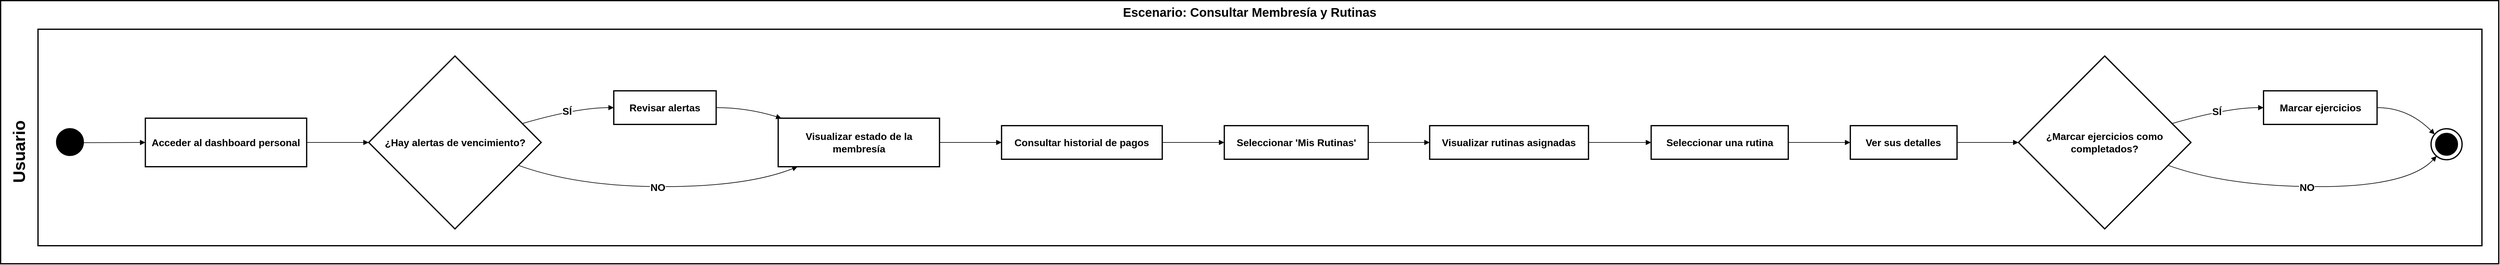<mxfile version="28.0.6">
  <diagram name="Page-1" id="ACaN3R1pOOBiM1GDDoXo">
    <mxGraphModel dx="1144" dy="660" grid="1" gridSize="10" guides="1" tooltips="1" connect="1" arrows="1" fold="1" page="1" pageScale="1" pageWidth="850" pageHeight="1100" math="0" shadow="0">
      <root>
        <mxCell id="0" />
        <mxCell id="1" parent="0" />
        <mxCell id="DbT_9PZFAlHcxEYZWK9D-1" value="Escenario: Consultar Membresía y Rutinas" style="whiteSpace=wrap;strokeWidth=2;verticalAlign=top;fontSize=20;fontStyle=1" parent="1" vertex="1">
          <mxGeometry x="20" y="20" width="4009" height="423" as="geometry" />
        </mxCell>
        <mxCell id="DbT_9PZFAlHcxEYZWK9D-2" value="" style="whiteSpace=wrap;strokeWidth=2;verticalAlign=top;" parent="DbT_9PZFAlHcxEYZWK9D-1" vertex="1">
          <mxGeometry x="60" y="46" width="3922" height="348" as="geometry" />
        </mxCell>
        <mxCell id="DbT_9PZFAlHcxEYZWK9D-3" value="" style="ellipse;aspect=fixed;strokeWidth=2;whiteSpace=wrap;fillColor=#000000;" parent="DbT_9PZFAlHcxEYZWK9D-2" vertex="1">
          <mxGeometry x="29.871" y="160" width="42.814" height="42.814" as="geometry" />
        </mxCell>
        <mxCell id="DbT_9PZFAlHcxEYZWK9D-4" value="Acceder al dashboard personal" style="whiteSpace=wrap;strokeWidth=2;fontSize=16;fontStyle=1" parent="DbT_9PZFAlHcxEYZWK9D-2" vertex="1">
          <mxGeometry x="172.253" y="143" width="258.878" height="78" as="geometry" />
        </mxCell>
        <mxCell id="DbT_9PZFAlHcxEYZWK9D-5" value="¿Hay alertas de vencimiento?" style="rhombus;strokeWidth=2;whiteSpace=wrap;fontSize=16;fontStyle=1" parent="DbT_9PZFAlHcxEYZWK9D-2" vertex="1">
          <mxGeometry x="530.7" y="43" width="276.8" height="278" as="geometry" />
        </mxCell>
        <mxCell id="DbT_9PZFAlHcxEYZWK9D-6" value="Revisar alertas" style="whiteSpace=wrap;strokeWidth=2;fontSize=16;fontStyle=1" parent="DbT_9PZFAlHcxEYZWK9D-2" vertex="1">
          <mxGeometry x="923.995" y="99" width="164.288" height="54" as="geometry" />
        </mxCell>
        <mxCell id="DbT_9PZFAlHcxEYZWK9D-7" value="Visualizar estado de la membresía" style="whiteSpace=wrap;strokeWidth=2;fontSize=16;fontStyle=1" parent="DbT_9PZFAlHcxEYZWK9D-2" vertex="1">
          <mxGeometry x="1187.851" y="143" width="258.878" height="78" as="geometry" />
        </mxCell>
        <mxCell id="DbT_9PZFAlHcxEYZWK9D-8" value="Consultar historial de pagos" style="whiteSpace=wrap;strokeWidth=2;fontSize=16;fontStyle=1" parent="DbT_9PZFAlHcxEYZWK9D-2" vertex="1">
          <mxGeometry x="1546.298" y="155" width="257.882" height="54" as="geometry" />
        </mxCell>
        <mxCell id="DbT_9PZFAlHcxEYZWK9D-9" value="Seleccionar &#39;Mis Rutinas&#39;" style="whiteSpace=wrap;strokeWidth=2;fontSize=16;fontStyle=1" parent="DbT_9PZFAlHcxEYZWK9D-2" vertex="1">
          <mxGeometry x="1903.748" y="155" width="230.999" height="54" as="geometry" />
        </mxCell>
        <mxCell id="DbT_9PZFAlHcxEYZWK9D-10" value="Visualizar rutinas asignadas" style="whiteSpace=wrap;strokeWidth=2;fontSize=16;fontStyle=1" parent="DbT_9PZFAlHcxEYZWK9D-2" vertex="1">
          <mxGeometry x="2233.32" y="155" width="254.895" height="54" as="geometry" />
        </mxCell>
        <mxCell id="DbT_9PZFAlHcxEYZWK9D-11" value="Seleccionar una rutina" style="whiteSpace=wrap;strokeWidth=2;fontSize=16;fontStyle=1" parent="DbT_9PZFAlHcxEYZWK9D-2" vertex="1">
          <mxGeometry x="2588.779" y="155" width="220.046" height="54" as="geometry" />
        </mxCell>
        <mxCell id="DbT_9PZFAlHcxEYZWK9D-12" value="Ver sus detalles" style="whiteSpace=wrap;strokeWidth=2;fontSize=16;fontStyle=1" parent="DbT_9PZFAlHcxEYZWK9D-2" vertex="1">
          <mxGeometry x="2908.394" y="155" width="171.258" height="54" as="geometry" />
        </mxCell>
        <mxCell id="DbT_9PZFAlHcxEYZWK9D-13" value="¿Marcar ejercicios como completados?" style="rhombus;strokeWidth=2;whiteSpace=wrap;fontSize=16;fontStyle=1" parent="DbT_9PZFAlHcxEYZWK9D-2" vertex="1">
          <mxGeometry x="3178.224" y="43" width="276.8" height="278" as="geometry" />
        </mxCell>
        <mxCell id="DbT_9PZFAlHcxEYZWK9D-14" value="Marcar ejercicios" style="whiteSpace=wrap;strokeWidth=2;fontSize=16;fontStyle=1" parent="DbT_9PZFAlHcxEYZWK9D-2" vertex="1">
          <mxGeometry x="3571.519" y="99" width="182.21" height="54" as="geometry" />
        </mxCell>
        <mxCell id="DbT_9PZFAlHcxEYZWK9D-15" value="" style="ellipse;aspect=fixed;strokeWidth=2;whiteSpace=wrap;fontSize=60;" parent="DbT_9PZFAlHcxEYZWK9D-2" vertex="1">
          <mxGeometry x="3840.354" y="160" width="49.784" height="49.784" as="geometry" />
        </mxCell>
        <mxCell id="DbT_9PZFAlHcxEYZWK9D-16" value="" style="curved=1;startArrow=none;endArrow=block;exitX=1;exitY=0.53;entryX=0;entryY=0.5;rounded=0;" parent="DbT_9PZFAlHcxEYZWK9D-2" source="DbT_9PZFAlHcxEYZWK9D-3" target="DbT_9PZFAlHcxEYZWK9D-4" edge="1">
          <mxGeometry relative="1" as="geometry">
            <Array as="points" />
          </mxGeometry>
        </mxCell>
        <mxCell id="DbT_9PZFAlHcxEYZWK9D-17" value="" style="curved=1;startArrow=none;endArrow=block;exitX=1;exitY=0.5;entryX=0;entryY=0.5;rounded=0;" parent="DbT_9PZFAlHcxEYZWK9D-2" source="DbT_9PZFAlHcxEYZWK9D-4" target="DbT_9PZFAlHcxEYZWK9D-5" edge="1">
          <mxGeometry relative="1" as="geometry">
            <Array as="points" />
          </mxGeometry>
        </mxCell>
        <mxCell id="DbT_9PZFAlHcxEYZWK9D-18" value="SÍ" style="curved=1;startArrow=none;endArrow=block;exitX=1;exitY=0.36;entryX=0;entryY=0.5;rounded=0;fontSize=16;fontStyle=1" parent="DbT_9PZFAlHcxEYZWK9D-2" source="DbT_9PZFAlHcxEYZWK9D-5" target="DbT_9PZFAlHcxEYZWK9D-6" edge="1">
          <mxGeometry relative="1" as="geometry">
            <Array as="points">
              <mxPoint x="865.25" y="126" />
            </Array>
          </mxGeometry>
        </mxCell>
        <mxCell id="DbT_9PZFAlHcxEYZWK9D-19" value="" style="curved=1;startArrow=none;endArrow=block;exitX=1;exitY=0.5;entryX=0.02;entryY=0;rounded=0;" parent="DbT_9PZFAlHcxEYZWK9D-2" source="DbT_9PZFAlHcxEYZWK9D-6" target="DbT_9PZFAlHcxEYZWK9D-7" edge="1">
          <mxGeometry relative="1" as="geometry">
            <Array as="points">
              <mxPoint x="1138.067" y="126" />
            </Array>
          </mxGeometry>
        </mxCell>
        <mxCell id="DbT_9PZFAlHcxEYZWK9D-20" value="NO" style="curved=1;startArrow=none;endArrow=block;exitX=1;exitY=0.68;entryX=0.12;entryY=1;rounded=0;fontSize=16;fontStyle=1" parent="DbT_9PZFAlHcxEYZWK9D-2" source="DbT_9PZFAlHcxEYZWK9D-5" target="DbT_9PZFAlHcxEYZWK9D-7" edge="1">
          <mxGeometry relative="1" as="geometry">
            <Array as="points">
              <mxPoint x="865.25" y="253" />
              <mxPoint x="1138.067" y="253" />
            </Array>
          </mxGeometry>
        </mxCell>
        <mxCell id="DbT_9PZFAlHcxEYZWK9D-21" value="" style="curved=1;startArrow=none;endArrow=block;exitX=1;exitY=0.5;entryX=0;entryY=0.5;rounded=0;" parent="DbT_9PZFAlHcxEYZWK9D-2" source="DbT_9PZFAlHcxEYZWK9D-7" target="DbT_9PZFAlHcxEYZWK9D-8" edge="1">
          <mxGeometry relative="1" as="geometry">
            <Array as="points" />
          </mxGeometry>
        </mxCell>
        <mxCell id="DbT_9PZFAlHcxEYZWK9D-22" value="" style="curved=1;startArrow=none;endArrow=block;exitX=1;exitY=0.5;entryX=0;entryY=0.5;rounded=0;" parent="DbT_9PZFAlHcxEYZWK9D-2" source="DbT_9PZFAlHcxEYZWK9D-8" target="DbT_9PZFAlHcxEYZWK9D-9" edge="1">
          <mxGeometry relative="1" as="geometry">
            <Array as="points" />
          </mxGeometry>
        </mxCell>
        <mxCell id="DbT_9PZFAlHcxEYZWK9D-23" value="" style="curved=1;startArrow=none;endArrow=block;exitX=1;exitY=0.5;entryX=0;entryY=0.5;rounded=0;" parent="DbT_9PZFAlHcxEYZWK9D-2" source="DbT_9PZFAlHcxEYZWK9D-9" target="DbT_9PZFAlHcxEYZWK9D-10" edge="1">
          <mxGeometry relative="1" as="geometry">
            <Array as="points" />
          </mxGeometry>
        </mxCell>
        <mxCell id="DbT_9PZFAlHcxEYZWK9D-24" value="" style="curved=1;startArrow=none;endArrow=block;exitX=1;exitY=0.5;entryX=0;entryY=0.5;rounded=0;" parent="DbT_9PZFAlHcxEYZWK9D-2" source="DbT_9PZFAlHcxEYZWK9D-10" target="DbT_9PZFAlHcxEYZWK9D-11" edge="1">
          <mxGeometry relative="1" as="geometry">
            <Array as="points" />
          </mxGeometry>
        </mxCell>
        <mxCell id="DbT_9PZFAlHcxEYZWK9D-25" value="" style="curved=1;startArrow=none;endArrow=block;exitX=1;exitY=0.5;entryX=0;entryY=0.5;rounded=0;" parent="DbT_9PZFAlHcxEYZWK9D-2" source="DbT_9PZFAlHcxEYZWK9D-11" target="DbT_9PZFAlHcxEYZWK9D-12" edge="1">
          <mxGeometry relative="1" as="geometry">
            <Array as="points" />
          </mxGeometry>
        </mxCell>
        <mxCell id="DbT_9PZFAlHcxEYZWK9D-26" value="" style="curved=1;startArrow=none;endArrow=block;exitX=1;exitY=0.5;entryX=0;entryY=0.5;rounded=0;" parent="DbT_9PZFAlHcxEYZWK9D-2" source="DbT_9PZFAlHcxEYZWK9D-12" target="DbT_9PZFAlHcxEYZWK9D-13" edge="1">
          <mxGeometry relative="1" as="geometry">
            <Array as="points" />
          </mxGeometry>
        </mxCell>
        <mxCell id="DbT_9PZFAlHcxEYZWK9D-27" value="SÍ" style="curved=1;startArrow=none;endArrow=block;exitX=1;exitY=0.36;entryX=0;entryY=0.5;rounded=0;fontSize=16;fontStyle=1" parent="DbT_9PZFAlHcxEYZWK9D-2" source="DbT_9PZFAlHcxEYZWK9D-13" target="DbT_9PZFAlHcxEYZWK9D-14" edge="1">
          <mxGeometry relative="1" as="geometry">
            <Array as="points">
              <mxPoint x="3513.769" y="126" />
            </Array>
          </mxGeometry>
        </mxCell>
        <mxCell id="DbT_9PZFAlHcxEYZWK9D-28" value="" style="curved=1;startArrow=none;endArrow=block;exitX=1;exitY=0.5;entryX=0;entryY=0.08;rounded=0;" parent="DbT_9PZFAlHcxEYZWK9D-2" source="DbT_9PZFAlHcxEYZWK9D-14" target="DbT_9PZFAlHcxEYZWK9D-15" edge="1">
          <mxGeometry relative="1" as="geometry">
            <Array as="points">
              <mxPoint x="3803.514" y="126" />
            </Array>
          </mxGeometry>
        </mxCell>
        <mxCell id="DbT_9PZFAlHcxEYZWK9D-29" value="NO" style="curved=1;startArrow=none;endArrow=block;exitX=1;exitY=0.68;entryX=0.06;entryY=1.02;rounded=0;fontSize=16;fontStyle=1" parent="DbT_9PZFAlHcxEYZWK9D-2" source="DbT_9PZFAlHcxEYZWK9D-13" target="DbT_9PZFAlHcxEYZWK9D-15" edge="1">
          <mxGeometry relative="1" as="geometry">
            <Array as="points">
              <mxPoint x="3513.769" y="253" />
              <mxPoint x="3803.514" y="253" />
            </Array>
          </mxGeometry>
        </mxCell>
        <mxCell id="DbT_9PZFAlHcxEYZWK9D-30" value="" style="ellipse;whiteSpace=wrap;html=1;aspect=fixed;fillColor=#000000;" parent="DbT_9PZFAlHcxEYZWK9D-2" vertex="1">
          <mxGeometry x="3847.324" y="167" width="35.845" height="35.845" as="geometry" />
        </mxCell>
        <mxCell id="E6mxQhgi4wCOLixTHrdv-1" value="&lt;font style=&quot;font-size: 27px;&quot;&gt;&lt;b style=&quot;&quot;&gt;Usuario&lt;/b&gt;&lt;/font&gt;" style="text;html=1;align=center;verticalAlign=middle;whiteSpace=wrap;rounded=0;rotation=-90;" vertex="1" parent="DbT_9PZFAlHcxEYZWK9D-2">
          <mxGeometry x="-132.32" y="167" width="205" height="60" as="geometry" />
        </mxCell>
      </root>
    </mxGraphModel>
  </diagram>
</mxfile>

